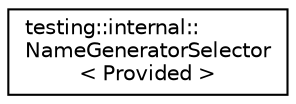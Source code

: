 digraph "Graphical Class Hierarchy"
{
 // INTERACTIVE_SVG=YES
 // LATEX_PDF_SIZE
  edge [fontname="Helvetica",fontsize="10",labelfontname="Helvetica",labelfontsize="10"];
  node [fontname="Helvetica",fontsize="10",shape=record];
  rankdir="LR";
  Node0 [label="testing::internal::\lNameGeneratorSelector\l\< Provided \>",height=0.2,width=0.4,color="black", fillcolor="white", style="filled",URL="$d5/da1/structtesting_1_1internal_1_1_name_generator_selector.html",tooltip=" "];
}
